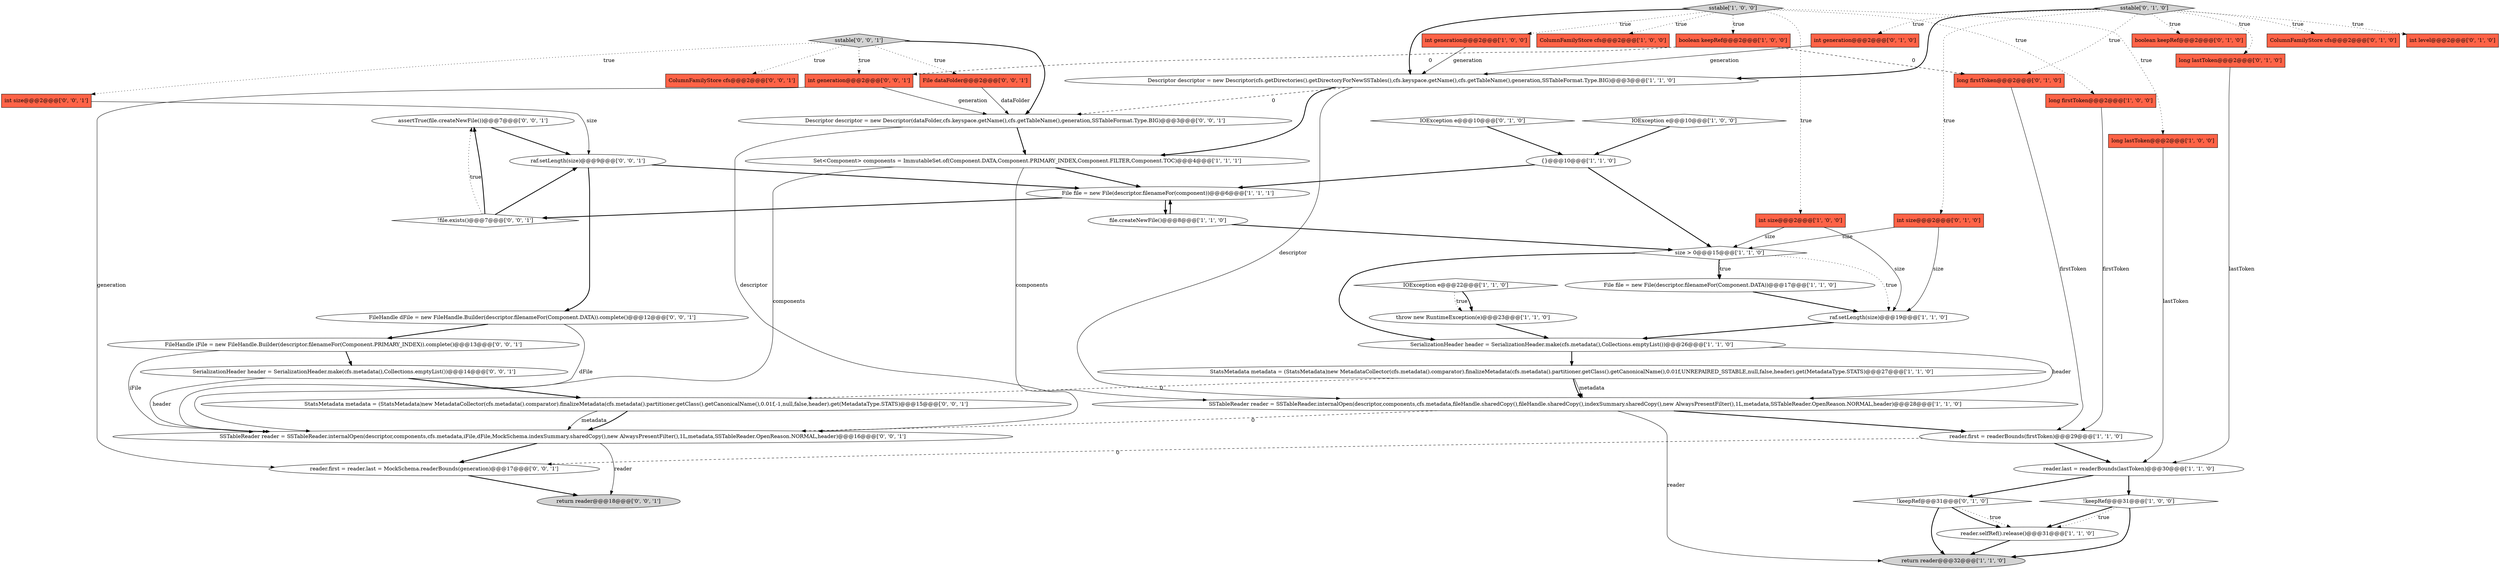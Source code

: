digraph {
40 [style = filled, label = "assertTrue(file.createNewFile())@@@7@@@['0', '0', '1']", fillcolor = white, shape = ellipse image = "AAA0AAABBB3BBB"];
16 [style = filled, label = "SerializationHeader header = SerializationHeader.make(cfs.metadata(),Collections.emptyList())@@@26@@@['1', '1', '0']", fillcolor = white, shape = ellipse image = "AAA0AAABBB1BBB"];
29 [style = filled, label = "boolean keepRef@@@2@@@['0', '1', '0']", fillcolor = tomato, shape = box image = "AAA0AAABBB2BBB"];
51 [style = filled, label = "return reader@@@18@@@['0', '0', '1']", fillcolor = lightgray, shape = ellipse image = "AAA0AAABBB3BBB"];
36 [style = filled, label = "sstable['0', '0', '1']", fillcolor = lightgray, shape = diamond image = "AAA0AAABBB3BBB"];
7 [style = filled, label = "Set<Component> components = ImmutableSet.of(Component.DATA,Component.PRIMARY_INDEX,Component.FILTER,Component.TOC)@@@4@@@['1', '1', '1']", fillcolor = white, shape = ellipse image = "AAA0AAABBB1BBB"];
28 [style = filled, label = "!keepRef@@@31@@@['0', '1', '0']", fillcolor = white, shape = diamond image = "AAA0AAABBB2BBB"];
33 [style = filled, label = "int size@@@2@@@['0', '1', '0']", fillcolor = tomato, shape = box image = "AAA0AAABBB2BBB"];
34 [style = filled, label = "long lastToken@@@2@@@['0', '1', '0']", fillcolor = tomato, shape = box image = "AAA0AAABBB2BBB"];
1 [style = filled, label = "reader.last = readerBounds(lastToken)@@@30@@@['1', '1', '0']", fillcolor = white, shape = ellipse image = "AAA0AAABBB1BBB"];
8 [style = filled, label = "size > 0@@@15@@@['1', '1', '0']", fillcolor = white, shape = diamond image = "AAA0AAABBB1BBB"];
30 [style = filled, label = "ColumnFamilyStore cfs@@@2@@@['0', '1', '0']", fillcolor = tomato, shape = box image = "AAA0AAABBB2BBB"];
42 [style = filled, label = "ColumnFamilyStore cfs@@@2@@@['0', '0', '1']", fillcolor = tomato, shape = box image = "AAA0AAABBB3BBB"];
22 [style = filled, label = "return reader@@@32@@@['1', '1', '0']", fillcolor = lightgray, shape = ellipse image = "AAA0AAABBB1BBB"];
0 [style = filled, label = "file.createNewFile()@@@8@@@['1', '1', '0']", fillcolor = white, shape = ellipse image = "AAA0AAABBB1BBB"];
24 [style = filled, label = "boolean keepRef@@@2@@@['1', '0', '0']", fillcolor = tomato, shape = box image = "AAA1AAABBB1BBB"];
43 [style = filled, label = "StatsMetadata metadata = (StatsMetadata)new MetadataCollector(cfs.metadata().comparator).finalizeMetadata(cfs.metadata().partitioner.getClass().getCanonicalName(),0.01f,-1,null,false,header).get(MetadataType.STATS)@@@15@@@['0', '0', '1']", fillcolor = white, shape = ellipse image = "AAA0AAABBB3BBB"];
44 [style = filled, label = "FileHandle iFile = new FileHandle.Builder(descriptor.filenameFor(Component.PRIMARY_INDEX)).complete()@@@13@@@['0', '0', '1']", fillcolor = white, shape = ellipse image = "AAA0AAABBB3BBB"];
46 [style = filled, label = "FileHandle dFile = new FileHandle.Builder(descriptor.filenameFor(Component.DATA)).complete()@@@12@@@['0', '0', '1']", fillcolor = white, shape = ellipse image = "AAA0AAABBB3BBB"];
31 [style = filled, label = "sstable['0', '1', '0']", fillcolor = lightgray, shape = diamond image = "AAA0AAABBB2BBB"];
3 [style = filled, label = "IOException e@@@22@@@['1', '1', '0']", fillcolor = white, shape = diamond image = "AAA0AAABBB1BBB"];
21 [style = filled, label = "reader.selfRef().release()@@@31@@@['1', '1', '0']", fillcolor = white, shape = ellipse image = "AAA0AAABBB1BBB"];
9 [style = filled, label = "long firstToken@@@2@@@['1', '0', '0']", fillcolor = tomato, shape = box image = "AAA0AAABBB1BBB"];
10 [style = filled, label = "SSTableReader reader = SSTableReader.internalOpen(descriptor,components,cfs.metadata,fileHandle.sharedCopy(),fileHandle.sharedCopy(),indexSummary.sharedCopy(),new AlwaysPresentFilter(),1L,metadata,SSTableReader.OpenReason.NORMAL,header)@@@28@@@['1', '1', '0']", fillcolor = white, shape = ellipse image = "AAA0AAABBB1BBB"];
41 [style = filled, label = "Descriptor descriptor = new Descriptor(dataFolder,cfs.keyspace.getName(),cfs.getTableName(),generation,SSTableFormat.Type.BIG)@@@3@@@['0', '0', '1']", fillcolor = white, shape = ellipse image = "AAA0AAABBB3BBB"];
2 [style = filled, label = "IOException e@@@10@@@['1', '0', '0']", fillcolor = white, shape = diamond image = "AAA0AAABBB1BBB"];
35 [style = filled, label = "long firstToken@@@2@@@['0', '1', '0']", fillcolor = tomato, shape = box image = "AAA1AAABBB2BBB"];
49 [style = filled, label = "reader.first = reader.last = MockSchema.readerBounds(generation)@@@17@@@['0', '0', '1']", fillcolor = white, shape = ellipse image = "AAA0AAABBB3BBB"];
18 [style = filled, label = "{}@@@10@@@['1', '1', '0']", fillcolor = white, shape = ellipse image = "AAA0AAABBB1BBB"];
15 [style = filled, label = "raf.setLength(size)@@@19@@@['1', '1', '0']", fillcolor = white, shape = ellipse image = "AAA0AAABBB1BBB"];
5 [style = filled, label = "!keepRef@@@31@@@['1', '0', '0']", fillcolor = white, shape = diamond image = "AAA0AAABBB1BBB"];
13 [style = filled, label = "StatsMetadata metadata = (StatsMetadata)new MetadataCollector(cfs.metadata().comparator).finalizeMetadata(cfs.metadata().partitioner.getClass().getCanonicalName(),0.01f,UNREPAIRED_SSTABLE,null,false,header).get(MetadataType.STATS)@@@27@@@['1', '1', '0']", fillcolor = white, shape = ellipse image = "AAA0AAABBB1BBB"];
20 [style = filled, label = "long lastToken@@@2@@@['1', '0', '0']", fillcolor = tomato, shape = box image = "AAA0AAABBB1BBB"];
48 [style = filled, label = "!file.exists()@@@7@@@['0', '0', '1']", fillcolor = white, shape = diamond image = "AAA0AAABBB3BBB"];
27 [style = filled, label = "IOException e@@@10@@@['0', '1', '0']", fillcolor = white, shape = diamond image = "AAA0AAABBB2BBB"];
50 [style = filled, label = "int generation@@@2@@@['0', '0', '1']", fillcolor = tomato, shape = box image = "AAA0AAABBB3BBB"];
6 [style = filled, label = "Descriptor descriptor = new Descriptor(cfs.getDirectories().getDirectoryForNewSSTables(),cfs.keyspace.getName(),cfs.getTableName(),generation,SSTableFormat.Type.BIG)@@@3@@@['1', '1', '0']", fillcolor = white, shape = ellipse image = "AAA0AAABBB1BBB"];
47 [style = filled, label = "int size@@@2@@@['0', '0', '1']", fillcolor = tomato, shape = box image = "AAA0AAABBB3BBB"];
19 [style = filled, label = "int size@@@2@@@['1', '0', '0']", fillcolor = tomato, shape = box image = "AAA0AAABBB1BBB"];
26 [style = filled, label = "int level@@@2@@@['0', '1', '0']", fillcolor = tomato, shape = box image = "AAA0AAABBB2BBB"];
25 [style = filled, label = "throw new RuntimeException(e)@@@23@@@['1', '1', '0']", fillcolor = white, shape = ellipse image = "AAA0AAABBB1BBB"];
14 [style = filled, label = "int generation@@@2@@@['1', '0', '0']", fillcolor = tomato, shape = box image = "AAA0AAABBB1BBB"];
38 [style = filled, label = "SerializationHeader header = SerializationHeader.make(cfs.metadata(),Collections.emptyList())@@@14@@@['0', '0', '1']", fillcolor = white, shape = ellipse image = "AAA0AAABBB3BBB"];
4 [style = filled, label = "ColumnFamilyStore cfs@@@2@@@['1', '0', '0']", fillcolor = tomato, shape = box image = "AAA0AAABBB1BBB"];
23 [style = filled, label = "sstable['1', '0', '0']", fillcolor = lightgray, shape = diamond image = "AAA0AAABBB1BBB"];
45 [style = filled, label = "raf.setLength(size)@@@9@@@['0', '0', '1']", fillcolor = white, shape = ellipse image = "AAA0AAABBB3BBB"];
11 [style = filled, label = "File file = new File(descriptor.filenameFor(component))@@@6@@@['1', '1', '1']", fillcolor = white, shape = ellipse image = "AAA0AAABBB1BBB"];
17 [style = filled, label = "File file = new File(descriptor.filenameFor(Component.DATA))@@@17@@@['1', '1', '0']", fillcolor = white, shape = ellipse image = "AAA0AAABBB1BBB"];
32 [style = filled, label = "int generation@@@2@@@['0', '1', '0']", fillcolor = tomato, shape = box image = "AAA0AAABBB2BBB"];
39 [style = filled, label = "SSTableReader reader = SSTableReader.internalOpen(descriptor,components,cfs.metadata,iFile,dFile,MockSchema.indexSummary.sharedCopy(),new AlwaysPresentFilter(),1L,metadata,SSTableReader.OpenReason.NORMAL,header)@@@16@@@['0', '0', '1']", fillcolor = white, shape = ellipse image = "AAA0AAABBB3BBB"];
37 [style = filled, label = "File dataFolder@@@2@@@['0', '0', '1']", fillcolor = tomato, shape = box image = "AAA0AAABBB3BBB"];
12 [style = filled, label = "reader.first = readerBounds(firstToken)@@@29@@@['1', '1', '0']", fillcolor = white, shape = ellipse image = "AAA0AAABBB1BBB"];
1->5 [style = bold, label=""];
8->16 [style = bold, label=""];
43->39 [style = solid, label="metadata"];
33->8 [style = solid, label="size"];
38->39 [style = solid, label="header"];
39->51 [style = solid, label="reader"];
28->21 [style = dotted, label="true"];
49->51 [style = bold, label=""];
3->25 [style = dotted, label="true"];
1->28 [style = bold, label=""];
28->21 [style = bold, label=""];
23->4 [style = dotted, label="true"];
31->6 [style = bold, label=""];
10->12 [style = bold, label=""];
47->45 [style = solid, label="size"];
10->22 [style = solid, label="reader"];
39->49 [style = bold, label=""];
6->41 [style = dashed, label="0"];
0->8 [style = bold, label=""];
31->34 [style = dotted, label="true"];
19->15 [style = solid, label="size"];
19->8 [style = solid, label="size"];
6->10 [style = solid, label="descriptor"];
7->11 [style = bold, label=""];
36->41 [style = bold, label=""];
36->47 [style = dotted, label="true"];
11->48 [style = bold, label=""];
13->10 [style = solid, label="metadata"];
18->11 [style = bold, label=""];
50->49 [style = solid, label="generation"];
8->17 [style = dotted, label="true"];
2->18 [style = bold, label=""];
23->19 [style = dotted, label="true"];
7->10 [style = solid, label="components"];
12->1 [style = bold, label=""];
31->33 [style = dotted, label="true"];
23->9 [style = dotted, label="true"];
44->38 [style = bold, label=""];
45->11 [style = bold, label=""];
8->17 [style = bold, label=""];
5->21 [style = bold, label=""];
31->30 [style = dotted, label="true"];
23->14 [style = dotted, label="true"];
14->6 [style = solid, label="generation"];
32->6 [style = solid, label="generation"];
21->22 [style = bold, label=""];
24->50 [style = dashed, label="0"];
17->15 [style = bold, label=""];
34->1 [style = solid, label="lastToken"];
45->46 [style = bold, label=""];
6->7 [style = bold, label=""];
31->29 [style = dotted, label="true"];
5->22 [style = bold, label=""];
23->24 [style = dotted, label="true"];
50->41 [style = solid, label="generation"];
46->44 [style = bold, label=""];
13->10 [style = bold, label=""];
27->18 [style = bold, label=""];
33->15 [style = solid, label="size"];
16->13 [style = bold, label=""];
13->43 [style = dashed, label="0"];
35->12 [style = solid, label="firstToken"];
31->35 [style = dotted, label="true"];
10->39 [style = dashed, label="0"];
8->15 [style = dotted, label="true"];
7->39 [style = solid, label="components"];
0->11 [style = bold, label=""];
48->40 [style = dotted, label="true"];
25->16 [style = bold, label=""];
36->37 [style = dotted, label="true"];
23->20 [style = dotted, label="true"];
23->6 [style = bold, label=""];
5->21 [style = dotted, label="true"];
18->8 [style = bold, label=""];
43->39 [style = bold, label=""];
9->12 [style = solid, label="firstToken"];
28->22 [style = bold, label=""];
38->43 [style = bold, label=""];
36->50 [style = dotted, label="true"];
41->7 [style = bold, label=""];
20->1 [style = solid, label="lastToken"];
3->25 [style = bold, label=""];
37->41 [style = solid, label="dataFolder"];
36->42 [style = dotted, label="true"];
15->16 [style = bold, label=""];
44->39 [style = solid, label="iFile"];
48->40 [style = bold, label=""];
31->32 [style = dotted, label="true"];
11->0 [style = bold, label=""];
48->45 [style = bold, label=""];
31->26 [style = dotted, label="true"];
24->35 [style = dashed, label="0"];
46->39 [style = solid, label="dFile"];
40->45 [style = bold, label=""];
16->10 [style = solid, label="header"];
12->49 [style = dashed, label="0"];
41->39 [style = solid, label="descriptor"];
}
